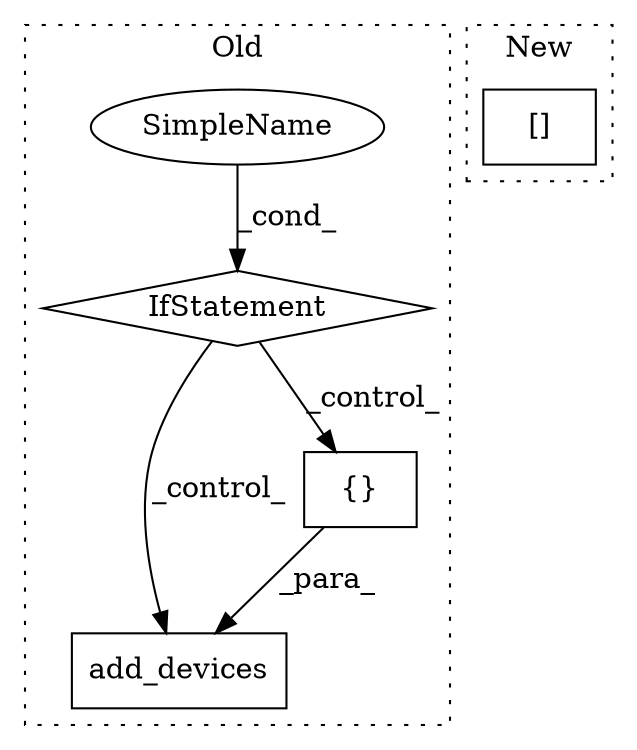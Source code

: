 digraph G {
subgraph cluster0 {
1 [label="add_devices" a="32" s="1575,1640" l="12,1" shape="box"];
3 [label="{}" a="4" s="1596,1639" l="1,1" shape="box"];
4 [label="SimpleName" a="42" s="" l="" shape="ellipse"];
5 [label="IfStatement" a="25" s="1517,1557" l="16,2" shape="diamond"];
label = "Old";
style="dotted";
}
subgraph cluster1 {
2 [label="[]" a="2" s="2102,2134" l="7,1" shape="box"];
label = "New";
style="dotted";
}
3 -> 1 [label="_para_"];
4 -> 5 [label="_cond_"];
5 -> 3 [label="_control_"];
5 -> 1 [label="_control_"];
}